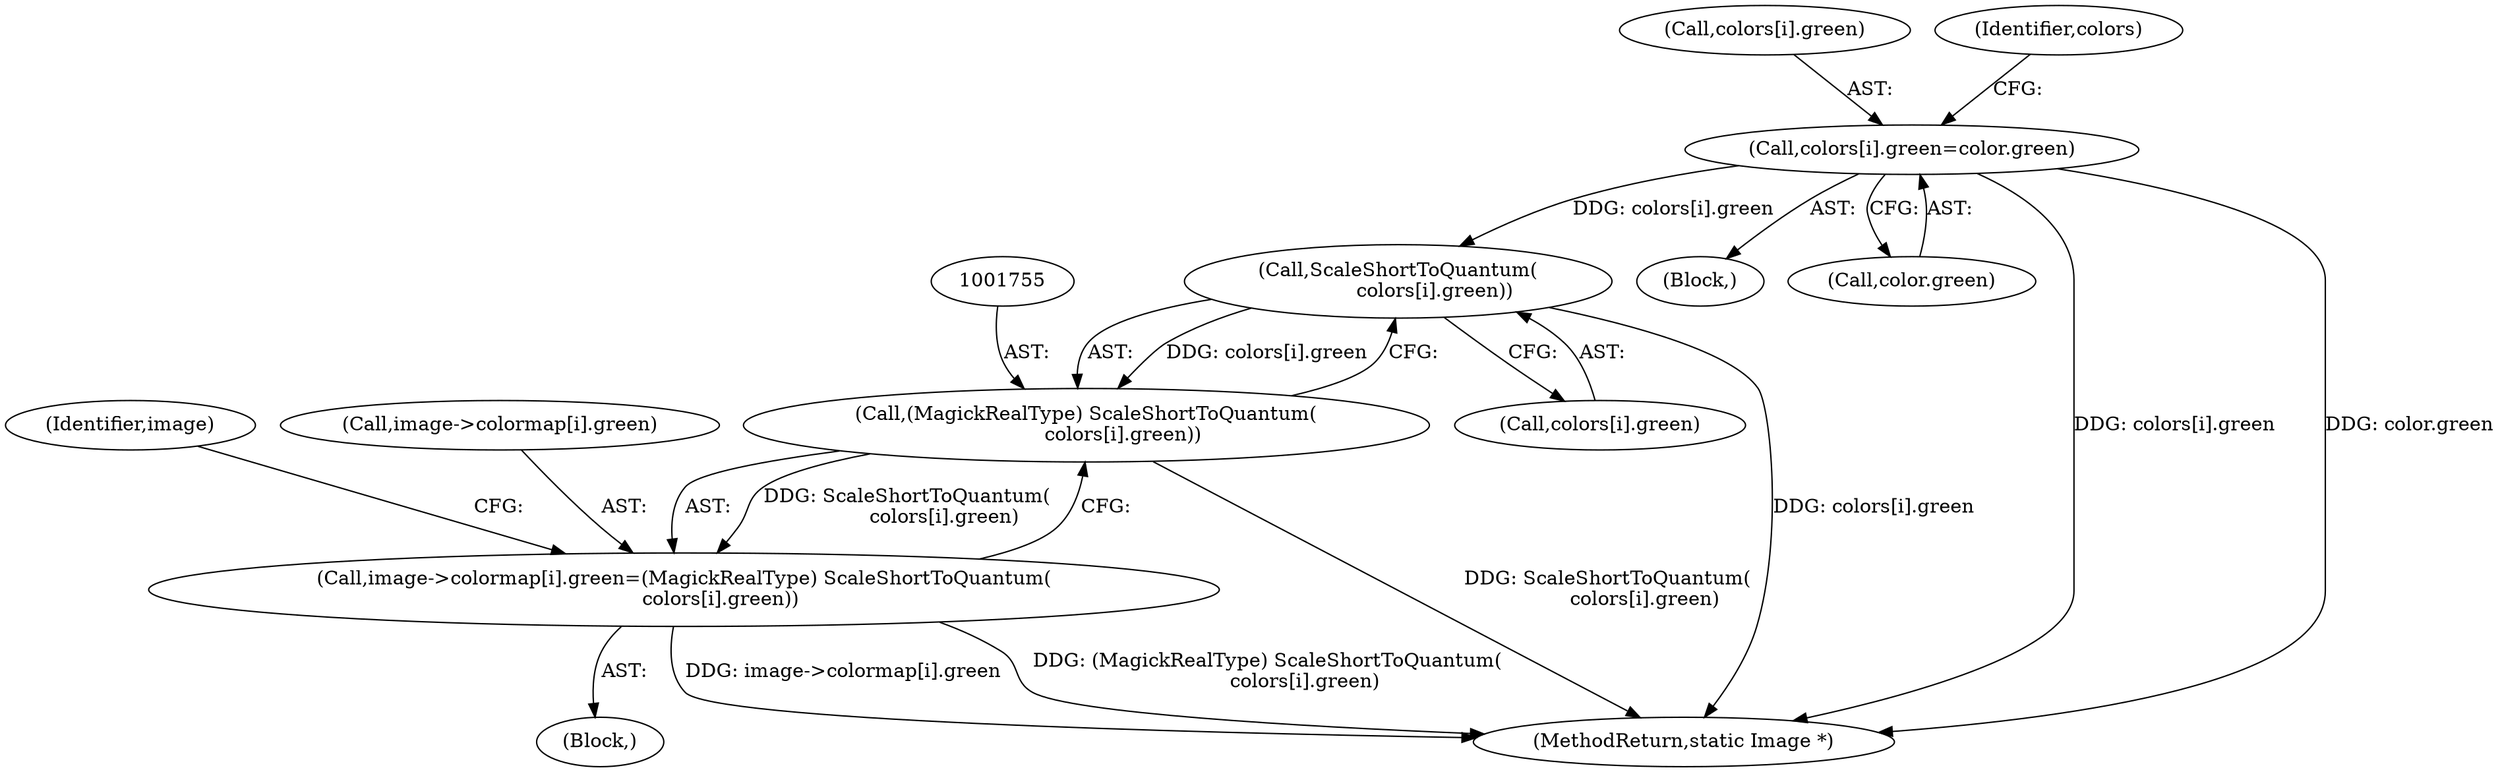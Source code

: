 digraph "0_ImageMagick_c78993d138bf480ab4652b5a48379d4ff75ba5f7@pointer" {
"1000871" [label="(Call,colors[i].green=color.green)"];
"1001756" [label="(Call,ScaleShortToQuantum(\n            colors[i].green))"];
"1001754" [label="(Call,(MagickRealType) ScaleShortToQuantum(\n            colors[i].green))"];
"1001746" [label="(Call,image->colormap[i].green=(MagickRealType) ScaleShortToQuantum(\n            colors[i].green))"];
"1000823" [label="(Block,)"];
"1001746" [label="(Call,image->colormap[i].green=(MagickRealType) ScaleShortToQuantum(\n            colors[i].green))"];
"1001729" [label="(Block,)"];
"1001757" [label="(Call,colors[i].green)"];
"1000871" [label="(Call,colors[i].green=color.green)"];
"1000872" [label="(Call,colors[i].green)"];
"1000877" [label="(Call,color.green)"];
"1000883" [label="(Identifier,colors)"];
"1001766" [label="(Identifier,image)"];
"1001747" [label="(Call,image->colormap[i].green)"];
"1001754" [label="(Call,(MagickRealType) ScaleShortToQuantum(\n            colors[i].green))"];
"1001756" [label="(Call,ScaleShortToQuantum(\n            colors[i].green))"];
"1001928" [label="(MethodReturn,static Image *)"];
"1000871" -> "1000823"  [label="AST: "];
"1000871" -> "1000877"  [label="CFG: "];
"1000872" -> "1000871"  [label="AST: "];
"1000877" -> "1000871"  [label="AST: "];
"1000883" -> "1000871"  [label="CFG: "];
"1000871" -> "1001928"  [label="DDG: colors[i].green"];
"1000871" -> "1001928"  [label="DDG: color.green"];
"1000871" -> "1001756"  [label="DDG: colors[i].green"];
"1001756" -> "1001754"  [label="AST: "];
"1001756" -> "1001757"  [label="CFG: "];
"1001757" -> "1001756"  [label="AST: "];
"1001754" -> "1001756"  [label="CFG: "];
"1001756" -> "1001928"  [label="DDG: colors[i].green"];
"1001756" -> "1001754"  [label="DDG: colors[i].green"];
"1001754" -> "1001746"  [label="AST: "];
"1001755" -> "1001754"  [label="AST: "];
"1001746" -> "1001754"  [label="CFG: "];
"1001754" -> "1001928"  [label="DDG: ScaleShortToQuantum(\n            colors[i].green)"];
"1001754" -> "1001746"  [label="DDG: ScaleShortToQuantum(\n            colors[i].green)"];
"1001746" -> "1001729"  [label="AST: "];
"1001747" -> "1001746"  [label="AST: "];
"1001766" -> "1001746"  [label="CFG: "];
"1001746" -> "1001928"  [label="DDG: image->colormap[i].green"];
"1001746" -> "1001928"  [label="DDG: (MagickRealType) ScaleShortToQuantum(\n            colors[i].green)"];
}
